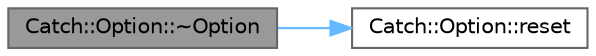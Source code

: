 digraph "Catch::Option::~Option"
{
 // LATEX_PDF_SIZE
  bgcolor="transparent";
  edge [fontname=Helvetica,fontsize=10,labelfontname=Helvetica,labelfontsize=10];
  node [fontname=Helvetica,fontsize=10,shape=box,height=0.2,width=0.4];
  rankdir="LR";
  Node1 [id="Node000001",label="Catch::Option::~Option",height=0.2,width=0.4,color="gray40", fillcolor="grey60", style="filled", fontcolor="black",tooltip=" "];
  Node1 -> Node2 [id="edge2_Node000001_Node000002",color="steelblue1",style="solid",tooltip=" "];
  Node2 [id="Node000002",label="Catch::Option::reset",height=0.2,width=0.4,color="grey40", fillcolor="white", style="filled",URL="$class_catch_1_1_option.html#a37b4e0e5d4d56296adacd267a616f4e0",tooltip=" "];
}
